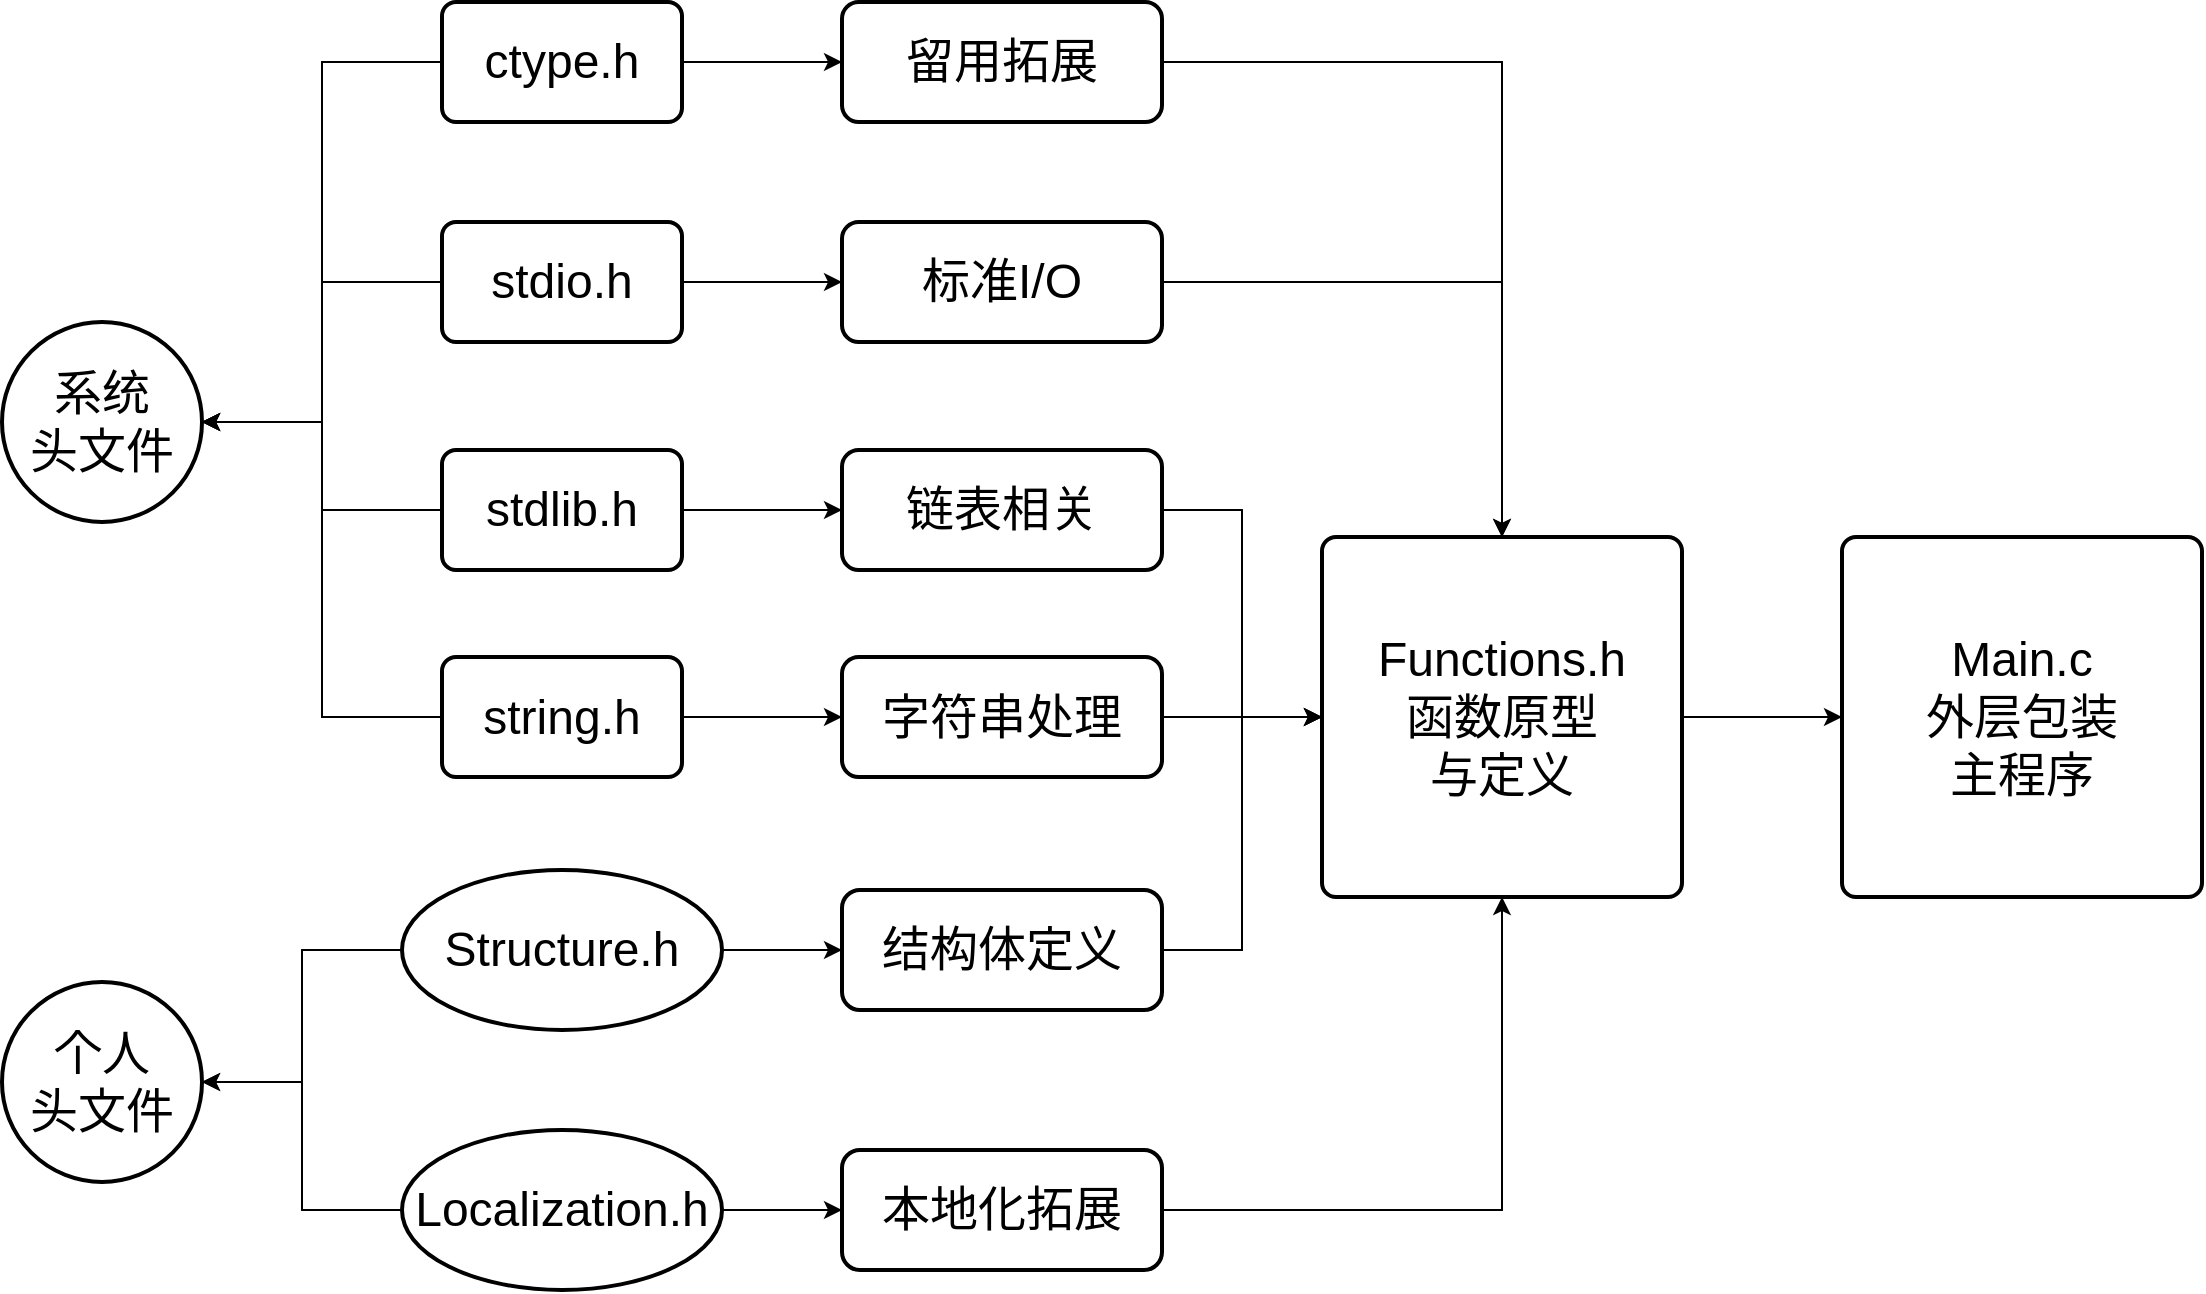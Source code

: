 <mxfile version="25.0.3">
  <diagram name="第 1 页" id="EJeSFJOsVg_IyszdX7TZ">
    <mxGraphModel dx="1507" dy="790" grid="1" gridSize="10" guides="1" tooltips="1" connect="1" arrows="1" fold="1" page="1" pageScale="1" pageWidth="1169" pageHeight="827" math="0" shadow="0">
      <root>
        <mxCell id="0" />
        <mxCell id="1" parent="0" />
        <mxCell id="ojB51BrJ_idKzHpaD5Fv-10" style="edgeStyle=orthogonalEdgeStyle;rounded=0;orthogonalLoop=1;jettySize=auto;html=1;exitX=0;exitY=0.5;exitDx=0;exitDy=0;entryX=1;entryY=0.5;entryDx=0;entryDy=0;entryPerimeter=0;" edge="1" parent="1" source="ojB51BrJ_idKzHpaD5Fv-1" target="ojB51BrJ_idKzHpaD5Fv-7">
          <mxGeometry relative="1" as="geometry" />
        </mxCell>
        <mxCell id="ojB51BrJ_idKzHpaD5Fv-21" value="" style="edgeStyle=orthogonalEdgeStyle;rounded=0;orthogonalLoop=1;jettySize=auto;html=1;" edge="1" parent="1" source="ojB51BrJ_idKzHpaD5Fv-1" target="ojB51BrJ_idKzHpaD5Fv-20">
          <mxGeometry relative="1" as="geometry" />
        </mxCell>
        <mxCell id="ojB51BrJ_idKzHpaD5Fv-1" value="&lt;font style=&quot;font-size: 24px;&quot;&gt;stdio.h&lt;/font&gt;" style="rounded=1;whiteSpace=wrap;html=1;absoluteArcSize=1;arcSize=14;strokeWidth=2;" vertex="1" parent="1">
          <mxGeometry x="270" y="190" width="120" height="60" as="geometry" />
        </mxCell>
        <mxCell id="ojB51BrJ_idKzHpaD5Fv-11" style="edgeStyle=orthogonalEdgeStyle;rounded=0;orthogonalLoop=1;jettySize=auto;html=1;exitX=0;exitY=0.5;exitDx=0;exitDy=0;entryX=1;entryY=0.5;entryDx=0;entryDy=0;entryPerimeter=0;" edge="1" parent="1" source="ojB51BrJ_idKzHpaD5Fv-2" target="ojB51BrJ_idKzHpaD5Fv-7">
          <mxGeometry relative="1" as="geometry" />
        </mxCell>
        <mxCell id="ojB51BrJ_idKzHpaD5Fv-18" value="" style="edgeStyle=orthogonalEdgeStyle;rounded=0;orthogonalLoop=1;jettySize=auto;html=1;" edge="1" parent="1" source="ojB51BrJ_idKzHpaD5Fv-2" target="ojB51BrJ_idKzHpaD5Fv-17">
          <mxGeometry relative="1" as="geometry" />
        </mxCell>
        <mxCell id="ojB51BrJ_idKzHpaD5Fv-2" value="&lt;font style=&quot;font-size: 24px;&quot;&gt;ctype.h&lt;/font&gt;" style="rounded=1;whiteSpace=wrap;html=1;absoluteArcSize=1;arcSize=14;strokeWidth=2;" vertex="1" parent="1">
          <mxGeometry x="270" y="80" width="120" height="60" as="geometry" />
        </mxCell>
        <mxCell id="ojB51BrJ_idKzHpaD5Fv-12" style="edgeStyle=orthogonalEdgeStyle;rounded=0;orthogonalLoop=1;jettySize=auto;html=1;exitX=0;exitY=0.5;exitDx=0;exitDy=0;" edge="1" parent="1" source="ojB51BrJ_idKzHpaD5Fv-3" target="ojB51BrJ_idKzHpaD5Fv-7">
          <mxGeometry relative="1" as="geometry" />
        </mxCell>
        <mxCell id="ojB51BrJ_idKzHpaD5Fv-23" value="" style="edgeStyle=orthogonalEdgeStyle;rounded=0;orthogonalLoop=1;jettySize=auto;html=1;" edge="1" parent="1" source="ojB51BrJ_idKzHpaD5Fv-3" target="ojB51BrJ_idKzHpaD5Fv-22">
          <mxGeometry relative="1" as="geometry" />
        </mxCell>
        <mxCell id="ojB51BrJ_idKzHpaD5Fv-3" value="&lt;font style=&quot;font-size: 24px;&quot;&gt;stdlib.h&lt;/font&gt;" style="rounded=1;whiteSpace=wrap;html=1;absoluteArcSize=1;arcSize=14;strokeWidth=2;" vertex="1" parent="1">
          <mxGeometry x="270" y="304" width="120" height="60" as="geometry" />
        </mxCell>
        <mxCell id="ojB51BrJ_idKzHpaD5Fv-13" style="edgeStyle=orthogonalEdgeStyle;rounded=0;orthogonalLoop=1;jettySize=auto;html=1;exitX=0;exitY=0.5;exitDx=0;exitDy=0;entryX=1;entryY=0.5;entryDx=0;entryDy=0;entryPerimeter=0;" edge="1" parent="1" source="ojB51BrJ_idKzHpaD5Fv-4" target="ojB51BrJ_idKzHpaD5Fv-7">
          <mxGeometry relative="1" as="geometry" />
        </mxCell>
        <mxCell id="ojB51BrJ_idKzHpaD5Fv-25" value="" style="edgeStyle=orthogonalEdgeStyle;rounded=0;orthogonalLoop=1;jettySize=auto;html=1;" edge="1" parent="1" source="ojB51BrJ_idKzHpaD5Fv-4" target="ojB51BrJ_idKzHpaD5Fv-24">
          <mxGeometry relative="1" as="geometry" />
        </mxCell>
        <mxCell id="ojB51BrJ_idKzHpaD5Fv-4" value="&lt;font style=&quot;font-size: 24px;&quot;&gt;string.h&lt;/font&gt;" style="rounded=1;whiteSpace=wrap;html=1;absoluteArcSize=1;arcSize=14;strokeWidth=2;" vertex="1" parent="1">
          <mxGeometry x="270" y="407.5" width="120" height="60" as="geometry" />
        </mxCell>
        <mxCell id="ojB51BrJ_idKzHpaD5Fv-15" style="edgeStyle=orthogonalEdgeStyle;rounded=0;orthogonalLoop=1;jettySize=auto;html=1;exitX=0;exitY=0.5;exitDx=0;exitDy=0;exitPerimeter=0;" edge="1" parent="1" source="ojB51BrJ_idKzHpaD5Fv-5" target="ojB51BrJ_idKzHpaD5Fv-14">
          <mxGeometry relative="1" as="geometry" />
        </mxCell>
        <mxCell id="ojB51BrJ_idKzHpaD5Fv-27" value="" style="edgeStyle=orthogonalEdgeStyle;rounded=0;orthogonalLoop=1;jettySize=auto;html=1;" edge="1" parent="1" source="ojB51BrJ_idKzHpaD5Fv-5" target="ojB51BrJ_idKzHpaD5Fv-26">
          <mxGeometry relative="1" as="geometry" />
        </mxCell>
        <mxCell id="ojB51BrJ_idKzHpaD5Fv-5" value="&lt;font style=&quot;font-size: 24px;&quot;&gt;Structure.h&lt;/font&gt;" style="strokeWidth=2;html=1;shape=mxgraph.flowchart.start_1;whiteSpace=wrap;" vertex="1" parent="1">
          <mxGeometry x="250" y="514" width="160" height="80" as="geometry" />
        </mxCell>
        <mxCell id="ojB51BrJ_idKzHpaD5Fv-16" style="edgeStyle=orthogonalEdgeStyle;rounded=0;orthogonalLoop=1;jettySize=auto;html=1;exitX=0;exitY=0.5;exitDx=0;exitDy=0;exitPerimeter=0;" edge="1" parent="1" source="ojB51BrJ_idKzHpaD5Fv-6" target="ojB51BrJ_idKzHpaD5Fv-14">
          <mxGeometry relative="1" as="geometry" />
        </mxCell>
        <mxCell id="ojB51BrJ_idKzHpaD5Fv-29" value="" style="edgeStyle=orthogonalEdgeStyle;rounded=0;orthogonalLoop=1;jettySize=auto;html=1;" edge="1" parent="1" source="ojB51BrJ_idKzHpaD5Fv-6" target="ojB51BrJ_idKzHpaD5Fv-28">
          <mxGeometry relative="1" as="geometry" />
        </mxCell>
        <mxCell id="ojB51BrJ_idKzHpaD5Fv-6" value="&lt;font style=&quot;font-size: 24px;&quot;&gt;Localization.h&lt;/font&gt;" style="strokeWidth=2;html=1;shape=mxgraph.flowchart.start_1;whiteSpace=wrap;" vertex="1" parent="1">
          <mxGeometry x="250" y="644" width="160" height="80" as="geometry" />
        </mxCell>
        <mxCell id="ojB51BrJ_idKzHpaD5Fv-7" value="&lt;font style=&quot;font-size: 24px;&quot;&gt;系统&lt;/font&gt;&lt;div&gt;&lt;font style=&quot;font-size: 24px;&quot;&gt;头文件&lt;/font&gt;&lt;/div&gt;" style="strokeWidth=2;html=1;shape=mxgraph.flowchart.start_2;whiteSpace=wrap;" vertex="1" parent="1">
          <mxGeometry x="50" y="240" width="100" height="100" as="geometry" />
        </mxCell>
        <mxCell id="ojB51BrJ_idKzHpaD5Fv-14" value="&lt;font style=&quot;font-size: 24px;&quot;&gt;个人&lt;/font&gt;&lt;div&gt;&lt;font style=&quot;font-size: 24px;&quot;&gt;头文件&lt;/font&gt;&lt;/div&gt;" style="strokeWidth=2;html=1;shape=mxgraph.flowchart.start_2;whiteSpace=wrap;" vertex="1" parent="1">
          <mxGeometry x="50" y="570" width="100" height="100" as="geometry" />
        </mxCell>
        <mxCell id="ojB51BrJ_idKzHpaD5Fv-33" style="edgeStyle=orthogonalEdgeStyle;rounded=0;orthogonalLoop=1;jettySize=auto;html=1;exitX=1;exitY=0.5;exitDx=0;exitDy=0;" edge="1" parent="1" source="ojB51BrJ_idKzHpaD5Fv-17" target="ojB51BrJ_idKzHpaD5Fv-30">
          <mxGeometry relative="1" as="geometry" />
        </mxCell>
        <mxCell id="ojB51BrJ_idKzHpaD5Fv-17" value="&lt;font style=&quot;font-size: 24px;&quot;&gt;留用拓展&lt;/font&gt;" style="whiteSpace=wrap;html=1;rounded=1;arcSize=14;strokeWidth=2;" vertex="1" parent="1">
          <mxGeometry x="470" y="80" width="160" height="60" as="geometry" />
        </mxCell>
        <mxCell id="ojB51BrJ_idKzHpaD5Fv-34" style="edgeStyle=orthogonalEdgeStyle;rounded=0;orthogonalLoop=1;jettySize=auto;html=1;exitX=1;exitY=0.5;exitDx=0;exitDy=0;" edge="1" parent="1" source="ojB51BrJ_idKzHpaD5Fv-20" target="ojB51BrJ_idKzHpaD5Fv-30">
          <mxGeometry relative="1" as="geometry" />
        </mxCell>
        <mxCell id="ojB51BrJ_idKzHpaD5Fv-20" value="&lt;font style=&quot;font-size: 24px;&quot;&gt;标准I/O&lt;/font&gt;" style="whiteSpace=wrap;html=1;rounded=1;arcSize=14;strokeWidth=2;" vertex="1" parent="1">
          <mxGeometry x="470" y="190" width="160" height="60" as="geometry" />
        </mxCell>
        <mxCell id="ojB51BrJ_idKzHpaD5Fv-35" style="edgeStyle=orthogonalEdgeStyle;rounded=0;orthogonalLoop=1;jettySize=auto;html=1;exitX=1;exitY=0.5;exitDx=0;exitDy=0;" edge="1" parent="1" source="ojB51BrJ_idKzHpaD5Fv-22" target="ojB51BrJ_idKzHpaD5Fv-30">
          <mxGeometry relative="1" as="geometry" />
        </mxCell>
        <mxCell id="ojB51BrJ_idKzHpaD5Fv-22" value="&lt;font style=&quot;font-size: 24px;&quot;&gt;链表相关&lt;/font&gt;" style="whiteSpace=wrap;html=1;rounded=1;arcSize=14;strokeWidth=2;" vertex="1" parent="1">
          <mxGeometry x="470" y="304" width="160" height="60" as="geometry" />
        </mxCell>
        <mxCell id="ojB51BrJ_idKzHpaD5Fv-36" style="edgeStyle=orthogonalEdgeStyle;rounded=0;orthogonalLoop=1;jettySize=auto;html=1;exitX=1;exitY=0.5;exitDx=0;exitDy=0;" edge="1" parent="1" source="ojB51BrJ_idKzHpaD5Fv-24" target="ojB51BrJ_idKzHpaD5Fv-30">
          <mxGeometry relative="1" as="geometry" />
        </mxCell>
        <mxCell id="ojB51BrJ_idKzHpaD5Fv-24" value="&lt;font style=&quot;font-size: 24px;&quot;&gt;字符串处理&lt;/font&gt;" style="whiteSpace=wrap;html=1;rounded=1;arcSize=14;strokeWidth=2;" vertex="1" parent="1">
          <mxGeometry x="470" y="407.5" width="160" height="60" as="geometry" />
        </mxCell>
        <mxCell id="ojB51BrJ_idKzHpaD5Fv-37" style="edgeStyle=orthogonalEdgeStyle;rounded=0;orthogonalLoop=1;jettySize=auto;html=1;exitX=1;exitY=0.5;exitDx=0;exitDy=0;" edge="1" parent="1" source="ojB51BrJ_idKzHpaD5Fv-26" target="ojB51BrJ_idKzHpaD5Fv-30">
          <mxGeometry relative="1" as="geometry" />
        </mxCell>
        <mxCell id="ojB51BrJ_idKzHpaD5Fv-26" value="&lt;font style=&quot;font-size: 24px;&quot;&gt;结构体定义&lt;/font&gt;" style="rounded=1;whiteSpace=wrap;html=1;strokeWidth=2;" vertex="1" parent="1">
          <mxGeometry x="470" y="524" width="160" height="60" as="geometry" />
        </mxCell>
        <mxCell id="ojB51BrJ_idKzHpaD5Fv-38" style="edgeStyle=orthogonalEdgeStyle;rounded=0;orthogonalLoop=1;jettySize=auto;html=1;exitX=1;exitY=0.5;exitDx=0;exitDy=0;" edge="1" parent="1" source="ojB51BrJ_idKzHpaD5Fv-28" target="ojB51BrJ_idKzHpaD5Fv-30">
          <mxGeometry relative="1" as="geometry" />
        </mxCell>
        <mxCell id="ojB51BrJ_idKzHpaD5Fv-28" value="&lt;font style=&quot;font-size: 24px;&quot;&gt;本地化拓展&lt;/font&gt;" style="rounded=1;whiteSpace=wrap;html=1;strokeWidth=2;" vertex="1" parent="1">
          <mxGeometry x="470" y="654" width="160" height="60" as="geometry" />
        </mxCell>
        <mxCell id="ojB51BrJ_idKzHpaD5Fv-32" value="" style="edgeStyle=orthogonalEdgeStyle;rounded=0;orthogonalLoop=1;jettySize=auto;html=1;" edge="1" parent="1" source="ojB51BrJ_idKzHpaD5Fv-30" target="ojB51BrJ_idKzHpaD5Fv-31">
          <mxGeometry relative="1" as="geometry" />
        </mxCell>
        <mxCell id="ojB51BrJ_idKzHpaD5Fv-30" value="&lt;font style=&quot;font-size: 24px;&quot;&gt;Functions.h&lt;/font&gt;&lt;div&gt;&lt;font style=&quot;font-size: 24px;&quot;&gt;函数原型&lt;/font&gt;&lt;/div&gt;&lt;div&gt;&lt;font style=&quot;font-size: 24px;&quot;&gt;与定义&lt;/font&gt;&lt;/div&gt;" style="rounded=1;whiteSpace=wrap;html=1;absoluteArcSize=1;arcSize=14;strokeWidth=2;" vertex="1" parent="1">
          <mxGeometry x="710" y="347.5" width="180" height="180" as="geometry" />
        </mxCell>
        <mxCell id="ojB51BrJ_idKzHpaD5Fv-31" value="&lt;span style=&quot;font-size: 24px;&quot;&gt;Main.c&lt;/span&gt;&lt;br&gt;&lt;div&gt;&lt;span style=&quot;font-size: 24px;&quot;&gt;外层包装&lt;/span&gt;&lt;/div&gt;&lt;div&gt;&lt;span style=&quot;font-size: 24px;&quot;&gt;主程序&lt;/span&gt;&lt;/div&gt;" style="rounded=1;whiteSpace=wrap;html=1;absoluteArcSize=1;arcSize=14;strokeWidth=2;" vertex="1" parent="1">
          <mxGeometry x="970" y="347.5" width="180" height="180" as="geometry" />
        </mxCell>
      </root>
    </mxGraphModel>
  </diagram>
</mxfile>
